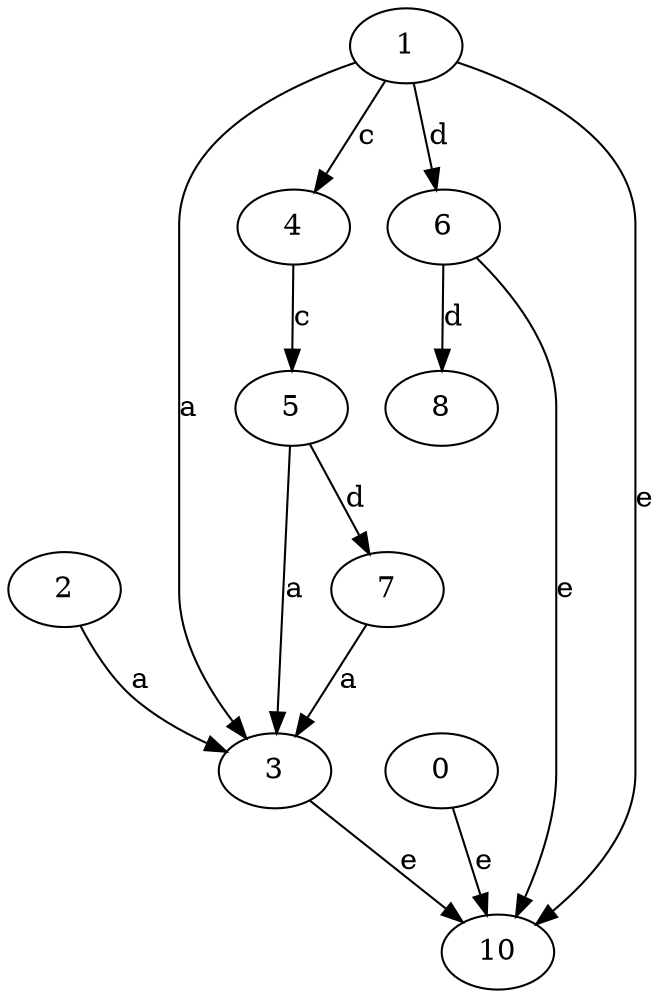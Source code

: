 strict digraph  {
2;
3;
0;
4;
5;
6;
1;
7;
8;
10;
2 -> 3  [label=a];
3 -> 10  [label=e];
0 -> 10  [label=e];
4 -> 5  [label=c];
5 -> 3  [label=a];
5 -> 7  [label=d];
6 -> 8  [label=d];
6 -> 10  [label=e];
1 -> 3  [label=a];
1 -> 4  [label=c];
1 -> 6  [label=d];
1 -> 10  [label=e];
7 -> 3  [label=a];
}
